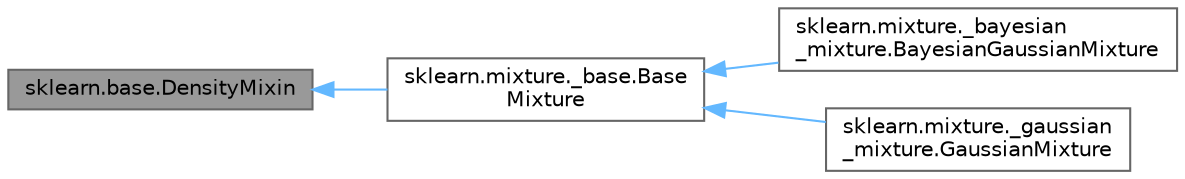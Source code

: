 digraph "sklearn.base.DensityMixin"
{
 // LATEX_PDF_SIZE
  bgcolor="transparent";
  edge [fontname=Helvetica,fontsize=10,labelfontname=Helvetica,labelfontsize=10];
  node [fontname=Helvetica,fontsize=10,shape=box,height=0.2,width=0.4];
  rankdir="LR";
  Node1 [id="Node000001",label="sklearn.base.DensityMixin",height=0.2,width=0.4,color="gray40", fillcolor="grey60", style="filled", fontcolor="black",tooltip=" "];
  Node1 -> Node2 [id="edge1_Node000001_Node000002",dir="back",color="steelblue1",style="solid",tooltip=" "];
  Node2 [id="Node000002",label="sklearn.mixture._base.Base\lMixture",height=0.2,width=0.4,color="gray40", fillcolor="white", style="filled",URL="$d7/d6a/classsklearn_1_1mixture_1_1__base_1_1BaseMixture.html",tooltip=" "];
  Node2 -> Node3 [id="edge2_Node000002_Node000003",dir="back",color="steelblue1",style="solid",tooltip=" "];
  Node3 [id="Node000003",label="sklearn.mixture._bayesian\l_mixture.BayesianGaussianMixture",height=0.2,width=0.4,color="gray40", fillcolor="white", style="filled",URL="$d0/d7b/classsklearn_1_1mixture_1_1__bayesian__mixture_1_1BayesianGaussianMixture.html",tooltip=" "];
  Node2 -> Node4 [id="edge3_Node000002_Node000004",dir="back",color="steelblue1",style="solid",tooltip=" "];
  Node4 [id="Node000004",label="sklearn.mixture._gaussian\l_mixture.GaussianMixture",height=0.2,width=0.4,color="gray40", fillcolor="white", style="filled",URL="$d3/d7b/classsklearn_1_1mixture_1_1__gaussian__mixture_1_1GaussianMixture.html",tooltip=" "];
}
